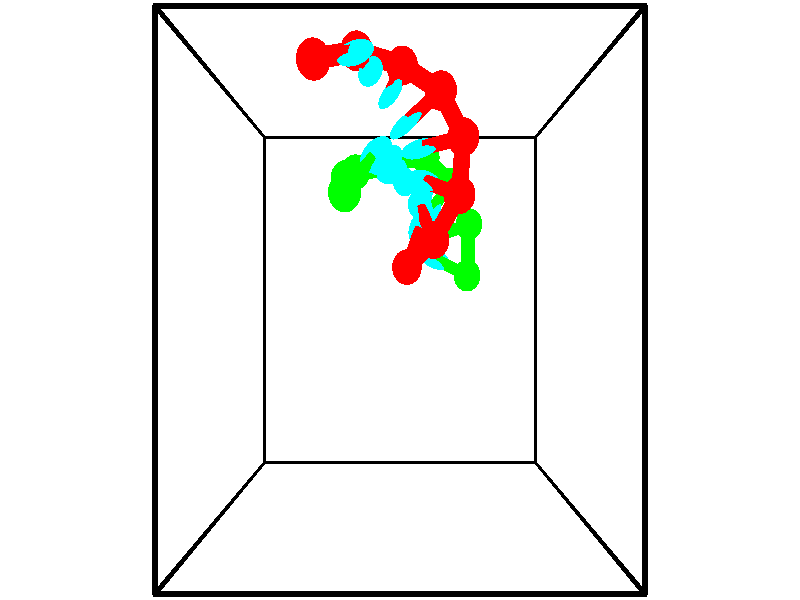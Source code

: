 // switches for output
#declare DRAW_BASES = 1; // possible values are 0, 1; only relevant for DNA ribbons
#declare DRAW_BASES_TYPE = 3; // possible values are 1, 2, 3; only relevant for DNA ribbons
#declare DRAW_FOG = 0; // set to 1 to enable fog

#include "colors.inc"

#include "transforms.inc"
background { rgb <1, 1, 1>}

#default {
   normal{
       ripples 0.25
       frequency 0.20
       turbulence 0.2
       lambda 5
   }
	finish {
		phong 0.1
		phong_size 40.
	}
}

// original window dimensions: 1024x640


// camera settings

camera {
	sky <-0, 1, 0>
	up <-0, 1, 0>
	right 1.6 * <1, 0, 0>
	location <2.5, 2.5, 11.1562>
	look_at <2.5, 2.5, 2.5>
	direction <0, 0, -8.6562>
	angle 67.0682
}


# declare cpy_camera_pos = <2.5, 2.5, 11.1562>;
# if (DRAW_FOG = 1)
fog {
	fog_type 2
	up vnormalize(cpy_camera_pos)
	color rgbt<1,1,1,0.3>
	distance 1e-5
	fog_alt 3e-3
	fog_offset 4
}
# end


// LIGHTS

# declare lum = 6;
global_settings {
	ambient_light rgb lum * <0.05, 0.05, 0.05>
	max_trace_level 15
}# declare cpy_direct_light_amount = 0.25;
light_source
{	1000 * <-1, -1, 1>,
	rgb lum * cpy_direct_light_amount
	parallel
}

light_source
{	1000 * <1, 1, -1>,
	rgb lum * cpy_direct_light_amount
	parallel
}

// strand 0

// nucleotide -1

// particle -1
sphere {
	<1.230252, 5.437283, 2.319870> 0.250000
	pigment { color rgbt <1,0,0,0> }
	no_shadow
}
cylinder {
	<1.589920, 5.423189, 2.494341>,  <1.805721, 5.414733, 2.599024>, 0.100000
	pigment { color rgbt <1,0,0,0> }
	no_shadow
}
cylinder {
	<1.589920, 5.423189, 2.494341>,  <1.230252, 5.437283, 2.319870>, 0.100000
	pigment { color rgbt <1,0,0,0> }
	no_shadow
}

// particle -1
sphere {
	<1.589920, 5.423189, 2.494341> 0.100000
	pigment { color rgbt <1,0,0,0> }
	no_shadow
}
sphere {
	0, 1
	scale<0.080000,0.200000,0.300000>
	matrix <0.368055, -0.478264, -0.797370,
		0.236704, 0.877509, -0.417072,
		0.899170, -0.035235, 0.436178,
		1.859671, 5.412619, 2.625194>
	pigment { color rgbt <0,1,1,0> }
	no_shadow
}
cylinder {
	<1.827946, 5.713270, 1.807095>,  <1.230252, 5.437283, 2.319870>, 0.130000
	pigment { color rgbt <1,0,0,0> }
	no_shadow
}

// nucleotide -1

// particle -1
sphere {
	<1.827946, 5.713270, 1.807095> 0.250000
	pigment { color rgbt <1,0,0,0> }
	no_shadow
}
cylinder {
	<1.963646, 5.472849, 2.096548>,  <2.045066, 5.328596, 2.270220>, 0.100000
	pigment { color rgbt <1,0,0,0> }
	no_shadow
}
cylinder {
	<1.963646, 5.472849, 2.096548>,  <1.827946, 5.713270, 1.807095>, 0.100000
	pigment { color rgbt <1,0,0,0> }
	no_shadow
}

// particle -1
sphere {
	<1.963646, 5.472849, 2.096548> 0.100000
	pigment { color rgbt <1,0,0,0> }
	no_shadow
}
sphere {
	0, 1
	scale<0.080000,0.200000,0.300000>
	matrix <0.568413, -0.481960, -0.666799,
		0.749544, 0.637534, 0.178141,
		0.339250, -0.601053, 0.723633,
		2.065421, 5.292533, 2.313638>
	pigment { color rgbt <0,1,1,0> }
	no_shadow
}
cylinder {
	<2.532623, 5.579553, 1.637741>,  <1.827946, 5.713270, 1.807095>, 0.130000
	pigment { color rgbt <1,0,0,0> }
	no_shadow
}

// nucleotide -1

// particle -1
sphere {
	<2.532623, 5.579553, 1.637741> 0.250000
	pigment { color rgbt <1,0,0,0> }
	no_shadow
}
cylinder {
	<2.432007, 5.293859, 1.898998>,  <2.371637, 5.122443, 2.055753>, 0.100000
	pigment { color rgbt <1,0,0,0> }
	no_shadow
}
cylinder {
	<2.432007, 5.293859, 1.898998>,  <2.532623, 5.579553, 1.637741>, 0.100000
	pigment { color rgbt <1,0,0,0> }
	no_shadow
}

// particle -1
sphere {
	<2.432007, 5.293859, 1.898998> 0.100000
	pigment { color rgbt <1,0,0,0> }
	no_shadow
}
sphere {
	0, 1
	scale<0.080000,0.200000,0.300000>
	matrix <0.558267, -0.658334, -0.504910,
		0.790611, 0.237623, 0.564331,
		-0.251540, -0.714235, 0.653143,
		2.356545, 5.079589, 2.094941>
	pigment { color rgbt <0,1,1,0> }
	no_shadow
}
cylinder {
	<3.130791, 5.202063, 1.808667>,  <2.532623, 5.579553, 1.637741>, 0.130000
	pigment { color rgbt <1,0,0,0> }
	no_shadow
}

// nucleotide -1

// particle -1
sphere {
	<3.130791, 5.202063, 1.808667> 0.250000
	pigment { color rgbt <1,0,0,0> }
	no_shadow
}
cylinder {
	<2.820366, 4.950798, 1.831078>,  <2.634111, 4.800039, 1.844524>, 0.100000
	pigment { color rgbt <1,0,0,0> }
	no_shadow
}
cylinder {
	<2.820366, 4.950798, 1.831078>,  <3.130791, 5.202063, 1.808667>, 0.100000
	pigment { color rgbt <1,0,0,0> }
	no_shadow
}

// particle -1
sphere {
	<2.820366, 4.950798, 1.831078> 0.100000
	pigment { color rgbt <1,0,0,0> }
	no_shadow
}
sphere {
	0, 1
	scale<0.080000,0.200000,0.300000>
	matrix <0.502387, -0.669476, -0.547184,
		0.381229, -0.396501, 0.835136,
		-0.776062, -0.628163, 0.056026,
		2.587547, 4.762349, 1.847885>
	pigment { color rgbt <0,1,1,0> }
	no_shadow
}
cylinder {
	<3.488380, 4.622143, 1.720196>,  <3.130791, 5.202063, 1.808667>, 0.130000
	pigment { color rgbt <1,0,0,0> }
	no_shadow
}

// nucleotide -1

// particle -1
sphere {
	<3.488380, 4.622143, 1.720196> 0.250000
	pigment { color rgbt <1,0,0,0> }
	no_shadow
}
cylinder {
	<3.102448, 4.552185, 1.641701>,  <2.870888, 4.510210, 1.594604>, 0.100000
	pigment { color rgbt <1,0,0,0> }
	no_shadow
}
cylinder {
	<3.102448, 4.552185, 1.641701>,  <3.488380, 4.622143, 1.720196>, 0.100000
	pigment { color rgbt <1,0,0,0> }
	no_shadow
}

// particle -1
sphere {
	<3.102448, 4.552185, 1.641701> 0.100000
	pigment { color rgbt <1,0,0,0> }
	no_shadow
}
sphere {
	0, 1
	scale<0.080000,0.200000,0.300000>
	matrix <0.261808, -0.706259, -0.657766,
		-0.023555, -0.686010, 0.727211,
		-0.964832, -0.174896, -0.196238,
		2.812998, 4.499716, 1.582829>
	pigment { color rgbt <0,1,1,0> }
	no_shadow
}
cylinder {
	<3.432700, 3.876686, 1.674447>,  <3.488380, 4.622143, 1.720196>, 0.130000
	pigment { color rgbt <1,0,0,0> }
	no_shadow
}

// nucleotide -1

// particle -1
sphere {
	<3.432700, 3.876686, 1.674447> 0.250000
	pigment { color rgbt <1,0,0,0> }
	no_shadow
}
cylinder {
	<3.111946, 4.014790, 1.479397>,  <2.919494, 4.097651, 1.362367>, 0.100000
	pigment { color rgbt <1,0,0,0> }
	no_shadow
}
cylinder {
	<3.111946, 4.014790, 1.479397>,  <3.432700, 3.876686, 1.674447>, 0.100000
	pigment { color rgbt <1,0,0,0> }
	no_shadow
}

// particle -1
sphere {
	<3.111946, 4.014790, 1.479397> 0.100000
	pigment { color rgbt <1,0,0,0> }
	no_shadow
}
sphere {
	0, 1
	scale<0.080000,0.200000,0.300000>
	matrix <0.125928, -0.700142, -0.702811,
		-0.584056, -0.624980, 0.517956,
		-0.801885, 0.345256, -0.487625,
		2.871381, 4.118367, 1.333109>
	pigment { color rgbt <0,1,1,0> }
	no_shadow
}
cylinder {
	<3.037166, 3.298050, 1.493914>,  <3.432700, 3.876686, 1.674447>, 0.130000
	pigment { color rgbt <1,0,0,0> }
	no_shadow
}

// nucleotide -1

// particle -1
sphere {
	<3.037166, 3.298050, 1.493914> 0.250000
	pigment { color rgbt <1,0,0,0> }
	no_shadow
}
cylinder {
	<2.922897, 3.585730, 1.240570>,  <2.854336, 3.758337, 1.088563>, 0.100000
	pigment { color rgbt <1,0,0,0> }
	no_shadow
}
cylinder {
	<2.922897, 3.585730, 1.240570>,  <3.037166, 3.298050, 1.493914>, 0.100000
	pigment { color rgbt <1,0,0,0> }
	no_shadow
}

// particle -1
sphere {
	<2.922897, 3.585730, 1.240570> 0.100000
	pigment { color rgbt <1,0,0,0> }
	no_shadow
}
sphere {
	0, 1
	scale<0.080000,0.200000,0.300000>
	matrix <0.036173, -0.652339, -0.757064,
		-0.957645, -0.239181, 0.160338,
		-0.285670, 0.719199, -0.633361,
		2.837196, 3.801489, 1.050562>
	pigment { color rgbt <0,1,1,0> }
	no_shadow
}
cylinder {
	<2.617295, 2.961711, 0.964964>,  <3.037166, 3.298050, 1.493914>, 0.130000
	pigment { color rgbt <1,0,0,0> }
	no_shadow
}

// nucleotide -1

// particle -1
sphere {
	<2.617295, 2.961711, 0.964964> 0.250000
	pigment { color rgbt <1,0,0,0> }
	no_shadow
}
cylinder {
	<2.753815, 3.302404, 0.805935>,  <2.835727, 3.506820, 0.710517>, 0.100000
	pigment { color rgbt <1,0,0,0> }
	no_shadow
}
cylinder {
	<2.753815, 3.302404, 0.805935>,  <2.617295, 2.961711, 0.964964>, 0.100000
	pigment { color rgbt <1,0,0,0> }
	no_shadow
}

// particle -1
sphere {
	<2.753815, 3.302404, 0.805935> 0.100000
	pigment { color rgbt <1,0,0,0> }
	no_shadow
}
sphere {
	0, 1
	scale<0.080000,0.200000,0.300000>
	matrix <0.233398, -0.486517, -0.841918,
		-0.910516, 0.194554, -0.364841,
		0.341300, 0.851733, -0.397574,
		2.856205, 3.557924, 0.686663>
	pigment { color rgbt <0,1,1,0> }
	no_shadow
}
// strand 1

// nucleotide -1

// particle -1
sphere {
	<3.761434, 2.883503, -0.200091> 0.250000
	pigment { color rgbt <0,1,0,0> }
	no_shadow
}
cylinder {
	<3.428940, 3.039738, -0.358326>,  <3.229444, 3.133479, -0.453267>, 0.100000
	pigment { color rgbt <0,1,0,0> }
	no_shadow
}
cylinder {
	<3.428940, 3.039738, -0.358326>,  <3.761434, 2.883503, -0.200091>, 0.100000
	pigment { color rgbt <0,1,0,0> }
	no_shadow
}

// particle -1
sphere {
	<3.428940, 3.039738, -0.358326> 0.100000
	pigment { color rgbt <0,1,0,0> }
	no_shadow
}
sphere {
	0, 1
	scale<0.080000,0.200000,0.300000>
	matrix <-0.023986, 0.685730, 0.727461,
		0.555404, 0.614179, -0.560634,
		-0.831235, 0.390587, -0.395588,
		3.179569, 3.156914, -0.477002>
	pigment { color rgbt <0,1,1,0> }
	no_shadow
}
cylinder {
	<3.802554, 3.693159, -0.253792>,  <3.761434, 2.883503, -0.200091>, 0.130000
	pigment { color rgbt <0,1,0,0> }
	no_shadow
}

// nucleotide -1

// particle -1
sphere {
	<3.802554, 3.693159, -0.253792> 0.250000
	pigment { color rgbt <0,1,0,0> }
	no_shadow
}
cylinder {
	<3.421066, 3.573307, -0.243641>,  <3.192174, 3.501396, -0.237550>, 0.100000
	pigment { color rgbt <0,1,0,0> }
	no_shadow
}
cylinder {
	<3.421066, 3.573307, -0.243641>,  <3.802554, 3.693159, -0.253792>, 0.100000
	pigment { color rgbt <0,1,0,0> }
	no_shadow
}

// particle -1
sphere {
	<3.421066, 3.573307, -0.243641> 0.100000
	pigment { color rgbt <0,1,0,0> }
	no_shadow
}
sphere {
	0, 1
	scale<0.080000,0.200000,0.300000>
	matrix <-0.206551, 0.714107, 0.668871,
		-0.218536, 0.632672, -0.742945,
		-0.953718, -0.299629, 0.025379,
		3.134951, 3.483418, -0.236027>
	pigment { color rgbt <0,1,1,0> }
	no_shadow
}
cylinder {
	<3.452200, 4.312573, -0.140171>,  <3.802554, 3.693159, -0.253792>, 0.130000
	pigment { color rgbt <0,1,0,0> }
	no_shadow
}

// nucleotide -1

// particle -1
sphere {
	<3.452200, 4.312573, -0.140171> 0.250000
	pigment { color rgbt <0,1,0,0> }
	no_shadow
}
cylinder {
	<3.203995, 4.028580, -0.006973>,  <3.055072, 3.858183, 0.072945>, 0.100000
	pigment { color rgbt <0,1,0,0> }
	no_shadow
}
cylinder {
	<3.203995, 4.028580, -0.006973>,  <3.452200, 4.312573, -0.140171>, 0.100000
	pigment { color rgbt <0,1,0,0> }
	no_shadow
}

// particle -1
sphere {
	<3.203995, 4.028580, -0.006973> 0.100000
	pigment { color rgbt <0,1,0,0> }
	no_shadow
}
sphere {
	0, 1
	scale<0.080000,0.200000,0.300000>
	matrix <-0.215420, 0.562621, 0.798155,
		-0.754027, 0.423533, -0.502059,
		-0.620513, -0.709985, 0.332994,
		3.017841, 3.815584, 0.092925>
	pigment { color rgbt <0,1,1,0> }
	no_shadow
}
cylinder {
	<2.972308, 4.661308, 0.126277>,  <3.452200, 4.312573, -0.140171>, 0.130000
	pigment { color rgbt <0,1,0,0> }
	no_shadow
}

// nucleotide -1

// particle -1
sphere {
	<2.972308, 4.661308, 0.126277> 0.250000
	pigment { color rgbt <0,1,0,0> }
	no_shadow
}
cylinder {
	<2.924728, 4.305370, 0.302471>,  <2.896181, 4.091808, 0.408188>, 0.100000
	pigment { color rgbt <0,1,0,0> }
	no_shadow
}
cylinder {
	<2.924728, 4.305370, 0.302471>,  <2.972308, 4.661308, 0.126277>, 0.100000
	pigment { color rgbt <0,1,0,0> }
	no_shadow
}

// particle -1
sphere {
	<2.924728, 4.305370, 0.302471> 0.100000
	pigment { color rgbt <0,1,0,0> }
	no_shadow
}
sphere {
	0, 1
	scale<0.080000,0.200000,0.300000>
	matrix <-0.389744, 0.449874, 0.803563,
		-0.913209, -0.076094, -0.400323,
		-0.118948, -0.889845, 0.440486,
		2.889044, 4.038417, 0.434617>
	pigment { color rgbt <0,1,1,0> }
	no_shadow
}
cylinder {
	<2.225962, 4.606285, 0.207197>,  <2.972308, 4.661308, 0.126277>, 0.130000
	pigment { color rgbt <0,1,0,0> }
	no_shadow
}

// nucleotide -1

// particle -1
sphere {
	<2.225962, 4.606285, 0.207197> 0.250000
	pigment { color rgbt <0,1,0,0> }
	no_shadow
}
cylinder {
	<2.424194, 4.382420, 0.472881>,  <2.543134, 4.248100, 0.632292>, 0.100000
	pigment { color rgbt <0,1,0,0> }
	no_shadow
}
cylinder {
	<2.424194, 4.382420, 0.472881>,  <2.225962, 4.606285, 0.207197>, 0.100000
	pigment { color rgbt <0,1,0,0> }
	no_shadow
}

// particle -1
sphere {
	<2.424194, 4.382420, 0.472881> 0.100000
	pigment { color rgbt <0,1,0,0> }
	no_shadow
}
sphere {
	0, 1
	scale<0.080000,0.200000,0.300000>
	matrix <-0.610027, 0.320081, 0.724855,
		-0.618276, -0.764411, -0.182784,
		0.495582, -0.559664, 0.664210,
		2.572869, 4.214520, 0.672144>
	pigment { color rgbt <0,1,1,0> }
	no_shadow
}
cylinder {
	<1.733285, 4.345830, 0.705843>,  <2.225962, 4.606285, 0.207197>, 0.130000
	pigment { color rgbt <0,1,0,0> }
	no_shadow
}

// nucleotide -1

// particle -1
sphere {
	<1.733285, 4.345830, 0.705843> 0.250000
	pigment { color rgbt <0,1,0,0> }
	no_shadow
}
cylinder {
	<2.086258, 4.324776, 0.892838>,  <2.298042, 4.312143, 1.005034>, 0.100000
	pigment { color rgbt <0,1,0,0> }
	no_shadow
}
cylinder {
	<2.086258, 4.324776, 0.892838>,  <1.733285, 4.345830, 0.705843>, 0.100000
	pigment { color rgbt <0,1,0,0> }
	no_shadow
}

// particle -1
sphere {
	<2.086258, 4.324776, 0.892838> 0.100000
	pigment { color rgbt <0,1,0,0> }
	no_shadow
}
sphere {
	0, 1
	scale<0.080000,0.200000,0.300000>
	matrix <-0.444346, 0.233100, 0.864998,
		-0.154501, -0.971027, 0.182306,
		0.882432, -0.052636, 0.467486,
		2.350988, 4.308985, 1.033083>
	pigment { color rgbt <0,1,1,0> }
	no_shadow
}
cylinder {
	<1.618110, 4.148460, 1.305460>,  <1.733285, 4.345830, 0.705843>, 0.130000
	pigment { color rgbt <0,1,0,0> }
	no_shadow
}

// nucleotide -1

// particle -1
sphere {
	<1.618110, 4.148460, 1.305460> 0.250000
	pigment { color rgbt <0,1,0,0> }
	no_shadow
}
cylinder {
	<1.986069, 4.276535, 1.396030>,  <2.206844, 4.353380, 1.450372>, 0.100000
	pigment { color rgbt <0,1,0,0> }
	no_shadow
}
cylinder {
	<1.986069, 4.276535, 1.396030>,  <1.618110, 4.148460, 1.305460>, 0.100000
	pigment { color rgbt <0,1,0,0> }
	no_shadow
}

// particle -1
sphere {
	<1.986069, 4.276535, 1.396030> 0.100000
	pigment { color rgbt <0,1,0,0> }
	no_shadow
}
sphere {
	0, 1
	scale<0.080000,0.200000,0.300000>
	matrix <-0.300205, 0.203464, 0.931923,
		0.252324, -0.925246, 0.283288,
		0.919896, 0.320191, 0.226424,
		2.262038, 4.372591, 1.463958>
	pigment { color rgbt <0,1,1,0> }
	no_shadow
}
cylinder {
	<1.656201, 3.863705, 1.968066>,  <1.618110, 4.148460, 1.305460>, 0.130000
	pigment { color rgbt <0,1,0,0> }
	no_shadow
}

// nucleotide -1

// particle -1
sphere {
	<1.656201, 3.863705, 1.968066> 0.250000
	pigment { color rgbt <0,1,0,0> }
	no_shadow
}
cylinder {
	<1.928131, 4.150372, 1.905807>,  <2.091289, 4.322371, 1.868452>, 0.100000
	pigment { color rgbt <0,1,0,0> }
	no_shadow
}
cylinder {
	<1.928131, 4.150372, 1.905807>,  <1.656201, 3.863705, 1.968066>, 0.100000
	pigment { color rgbt <0,1,0,0> }
	no_shadow
}

// particle -1
sphere {
	<1.928131, 4.150372, 1.905807> 0.100000
	pigment { color rgbt <0,1,0,0> }
	no_shadow
}
sphere {
	0, 1
	scale<0.080000,0.200000,0.300000>
	matrix <-0.074122, 0.278292, 0.957632,
		0.729619, -0.639485, 0.242310,
		0.679825, 0.716667, -0.155647,
		2.132079, 4.365372, 1.859113>
	pigment { color rgbt <0,1,1,0> }
	no_shadow
}
// box output
cylinder {
	<0.000000, 0.000000, 0.000000>,  <5.000000, 0.000000, 0.000000>, 0.025000
	pigment { color rgbt <0,0,0,0> }
	no_shadow
}
cylinder {
	<0.000000, 0.000000, 0.000000>,  <0.000000, 5.000000, 0.000000>, 0.025000
	pigment { color rgbt <0,0,0,0> }
	no_shadow
}
cylinder {
	<0.000000, 0.000000, 0.000000>,  <0.000000, 0.000000, 5.000000>, 0.025000
	pigment { color rgbt <0,0,0,0> }
	no_shadow
}
cylinder {
	<5.000000, 5.000000, 5.000000>,  <0.000000, 5.000000, 5.000000>, 0.025000
	pigment { color rgbt <0,0,0,0> }
	no_shadow
}
cylinder {
	<5.000000, 5.000000, 5.000000>,  <5.000000, 0.000000, 5.000000>, 0.025000
	pigment { color rgbt <0,0,0,0> }
	no_shadow
}
cylinder {
	<5.000000, 5.000000, 5.000000>,  <5.000000, 5.000000, 0.000000>, 0.025000
	pigment { color rgbt <0,0,0,0> }
	no_shadow
}
cylinder {
	<0.000000, 0.000000, 5.000000>,  <0.000000, 5.000000, 5.000000>, 0.025000
	pigment { color rgbt <0,0,0,0> }
	no_shadow
}
cylinder {
	<0.000000, 0.000000, 5.000000>,  <5.000000, 0.000000, 5.000000>, 0.025000
	pigment { color rgbt <0,0,0,0> }
	no_shadow
}
cylinder {
	<5.000000, 5.000000, 0.000000>,  <0.000000, 5.000000, 0.000000>, 0.025000
	pigment { color rgbt <0,0,0,0> }
	no_shadow
}
cylinder {
	<5.000000, 5.000000, 0.000000>,  <5.000000, 0.000000, 0.000000>, 0.025000
	pigment { color rgbt <0,0,0,0> }
	no_shadow
}
cylinder {
	<5.000000, 0.000000, 5.000000>,  <5.000000, 0.000000, 0.000000>, 0.025000
	pigment { color rgbt <0,0,0,0> }
	no_shadow
}
cylinder {
	<0.000000, 5.000000, 0.000000>,  <0.000000, 5.000000, 5.000000>, 0.025000
	pigment { color rgbt <0,0,0,0> }
	no_shadow
}
// end of box output
